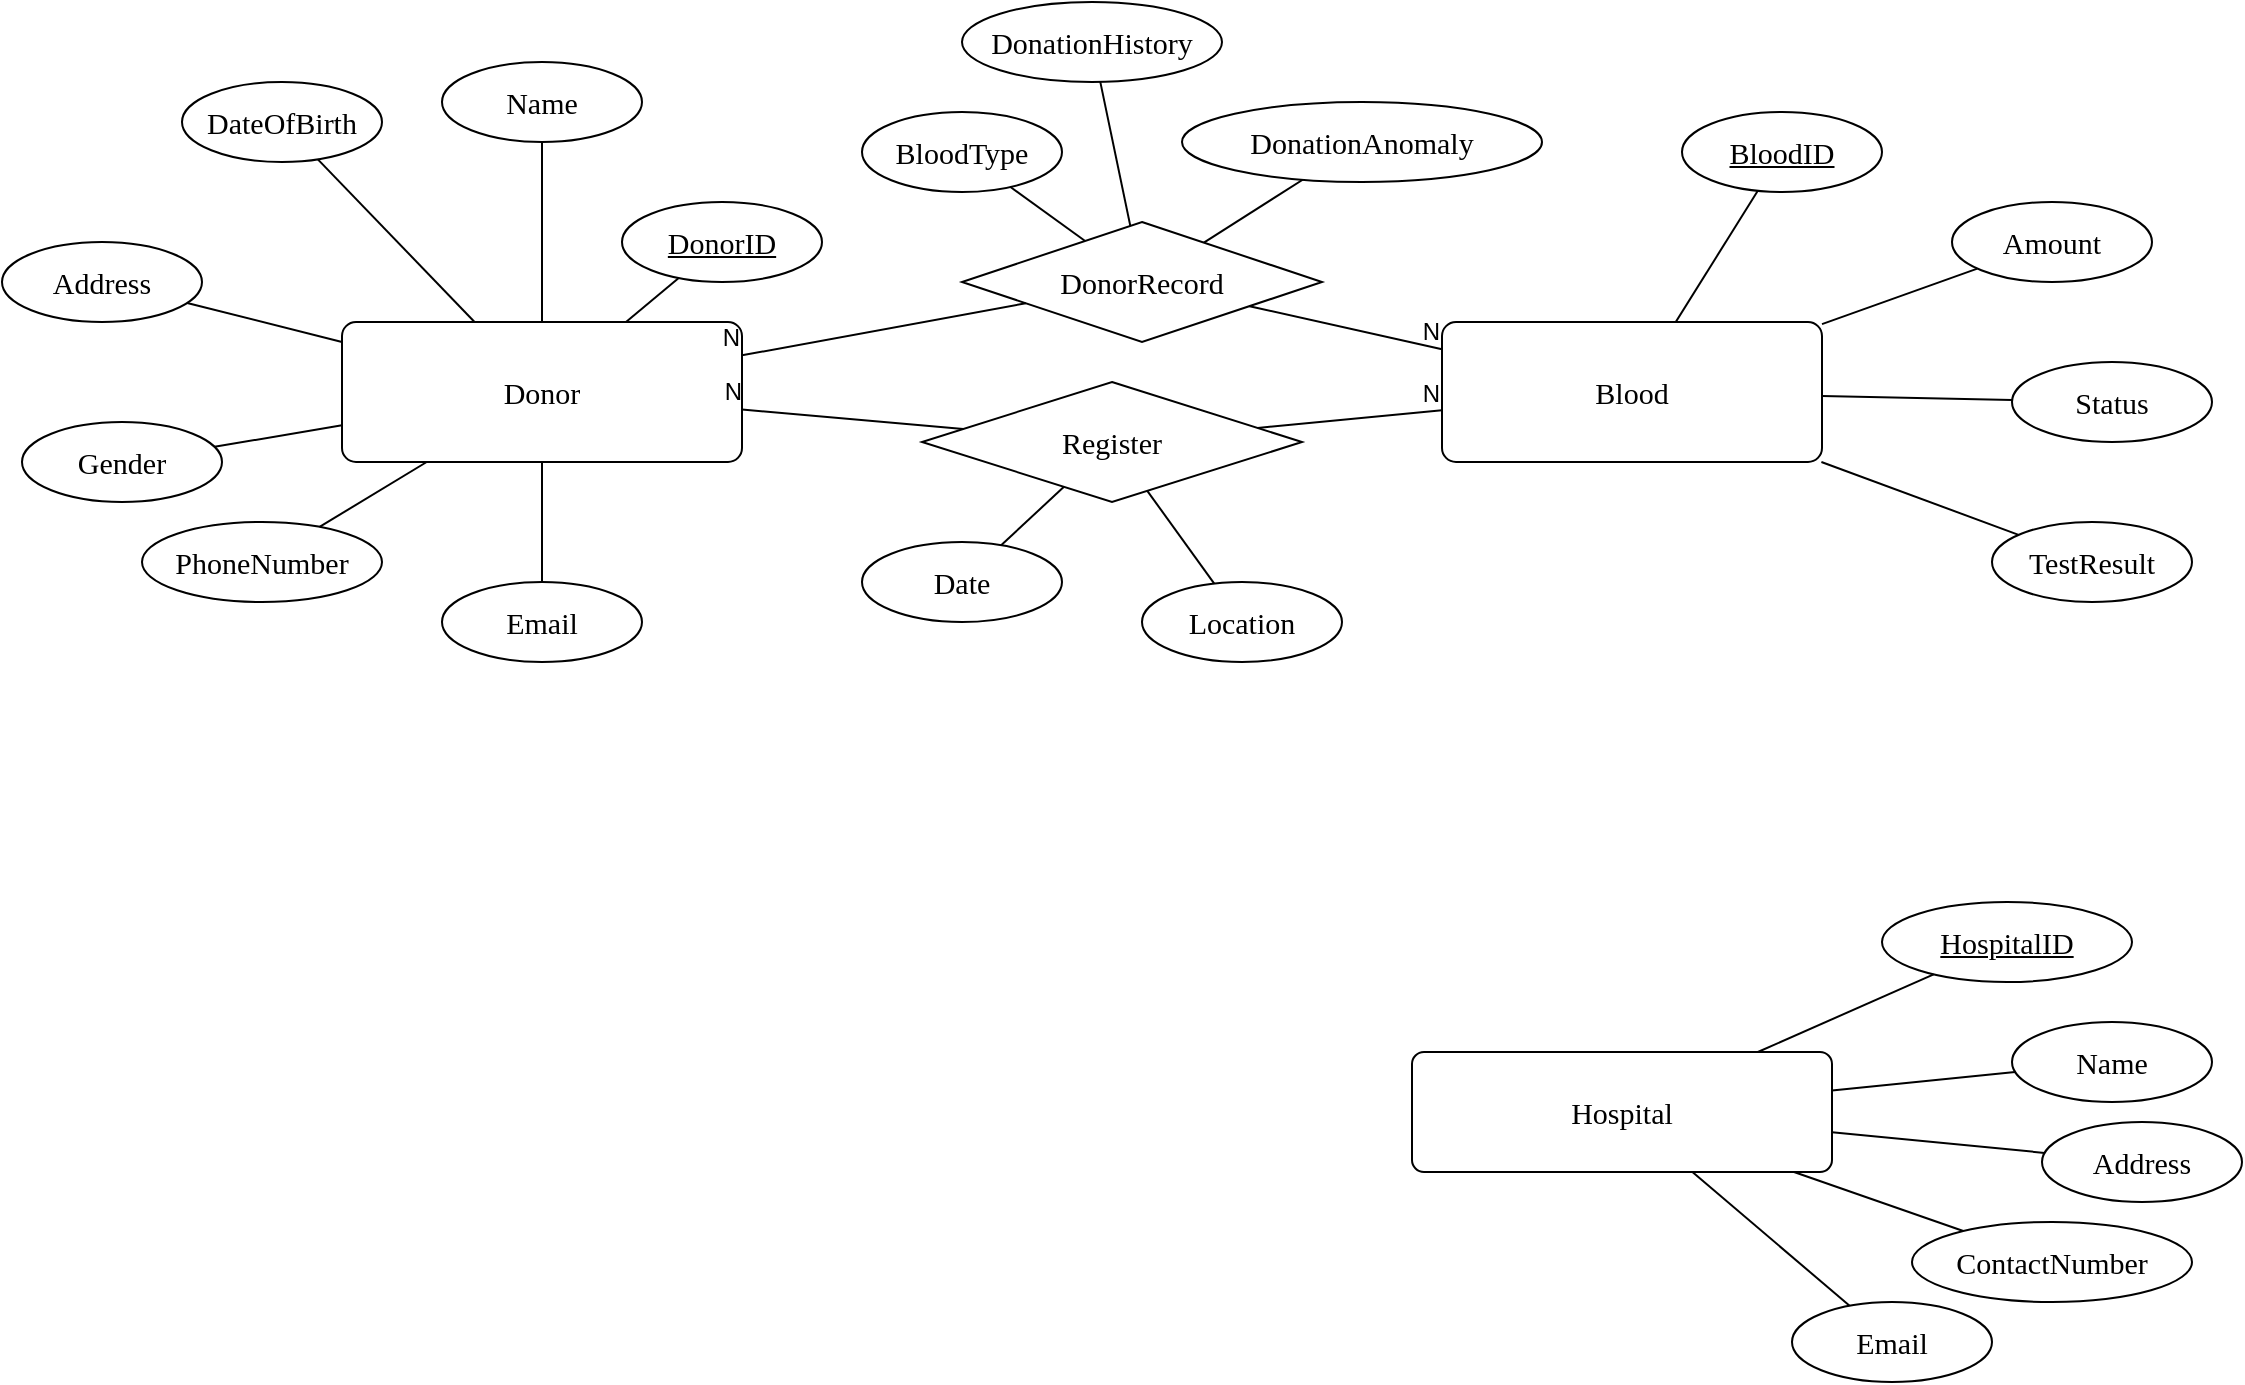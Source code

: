 <mxfile version="12.9.3" type="device"><diagram id="C5RBs43oDa-KdzZeNtuy" name="Page-1"><mxGraphModel dx="1038" dy="607" grid="1" gridSize="10" guides="1" tooltips="1" connect="1" arrows="0" fold="1" page="1" pageScale="1" pageWidth="1169" pageHeight="827" math="1" shadow="0"><root><mxCell id="WIyWlLk6GJQsqaUBKTNV-0"/><mxCell id="WIyWlLk6GJQsqaUBKTNV-1" parent="WIyWlLk6GJQsqaUBKTNV-0"/><mxCell id="fFw1zdmlNLc8npI4kloV-0" value="Donor" style="rounded=1;arcSize=10;whiteSpace=wrap;html=1;align=center;fontSize=15;flipH=0;flipV=0;fontFamily=Comic Sans MS;" parent="WIyWlLk6GJQsqaUBKTNV-1" vertex="1"><mxGeometry x="200" y="170" width="200" height="70" as="geometry"/></mxCell><mxCell id="fFw1zdmlNLc8npI4kloV-2" value="Name" style="ellipse;whiteSpace=wrap;html=1;align=center;fontSize=15;fontFamily=Comic Sans MS;" parent="WIyWlLk6GJQsqaUBKTNV-1" vertex="1"><mxGeometry x="250" y="40" width="100" height="40" as="geometry"/></mxCell><mxCell id="fFw1zdmlNLc8npI4kloV-3" value="DateOfBirth" style="ellipse;whiteSpace=wrap;html=1;align=center;fontSize=15;fontFamily=Comic Sans MS;" parent="WIyWlLk6GJQsqaUBKTNV-1" vertex="1"><mxGeometry x="120" y="50" width="100" height="40" as="geometry"/></mxCell><mxCell id="fFw1zdmlNLc8npI4kloV-4" value="Address" style="ellipse;whiteSpace=wrap;html=1;align=center;fontSize=15;fontFamily=Comic Sans MS;" parent="WIyWlLk6GJQsqaUBKTNV-1" vertex="1"><mxGeometry x="30" y="130" width="100" height="40" as="geometry"/></mxCell><mxCell id="fFw1zdmlNLc8npI4kloV-5" value="Gender" style="ellipse;whiteSpace=wrap;html=1;align=center;fontSize=15;fontFamily=Comic Sans MS;" parent="WIyWlLk6GJQsqaUBKTNV-1" vertex="1"><mxGeometry x="40" y="220" width="100" height="40" as="geometry"/></mxCell><mxCell id="fFw1zdmlNLc8npI4kloV-6" value="DonorID" style="ellipse;whiteSpace=wrap;html=1;align=center;fontStyle=4;fontSize=15;fontFamily=Comic Sans MS;" parent="WIyWlLk6GJQsqaUBKTNV-1" vertex="1"><mxGeometry x="340" y="110" width="100" height="40" as="geometry"/></mxCell><mxCell id="fFw1zdmlNLc8npI4kloV-8" value="BloodType" style="ellipse;whiteSpace=wrap;html=1;align=center;fontSize=15;fontFamily=Comic Sans MS;" parent="WIyWlLk6GJQsqaUBKTNV-1" vertex="1"><mxGeometry x="460" y="65" width="100" height="40" as="geometry"/></mxCell><mxCell id="fFw1zdmlNLc8npI4kloV-9" value="PhoneNumber" style="ellipse;whiteSpace=wrap;html=1;align=center;fontSize=15;fontFamily=Comic Sans MS;" parent="WIyWlLk6GJQsqaUBKTNV-1" vertex="1"><mxGeometry x="100" y="270" width="120" height="40" as="geometry"/></mxCell><mxCell id="fFw1zdmlNLc8npI4kloV-10" value="Email" style="ellipse;whiteSpace=wrap;html=1;align=center;fontSize=15;fontFamily=Comic Sans MS;" parent="WIyWlLk6GJQsqaUBKTNV-1" vertex="1"><mxGeometry x="250" y="300" width="100" height="40" as="geometry"/></mxCell><mxCell id="fFw1zdmlNLc8npI4kloV-11" value="TestResult" style="ellipse;whiteSpace=wrap;html=1;align=center;fontSize=15;fontFamily=Comic Sans MS;" parent="WIyWlLk6GJQsqaUBKTNV-1" vertex="1"><mxGeometry x="1025" y="270" width="100" height="40" as="geometry"/></mxCell><mxCell id="fFw1zdmlNLc8npI4kloV-12" value="DonationHistory" style="ellipse;whiteSpace=wrap;html=1;align=center;fontSize=15;fontFamily=Comic Sans MS;" parent="WIyWlLk6GJQsqaUBKTNV-1" vertex="1"><mxGeometry x="510" y="10" width="130" height="40" as="geometry"/></mxCell><mxCell id="fFw1zdmlNLc8npI4kloV-16" value="DonationAnomaly" style="ellipse;whiteSpace=wrap;html=1;align=center;fontSize=15;fontFamily=Comic Sans MS;" parent="WIyWlLk6GJQsqaUBKTNV-1" vertex="1"><mxGeometry x="620" y="60" width="180" height="40" as="geometry"/></mxCell><mxCell id="fFw1zdmlNLc8npI4kloV-18" value="" style="endArrow=none;html=1;rounded=0;fontSize=15;fontFamily=Comic Sans MS;" parent="WIyWlLk6GJQsqaUBKTNV-1" source="fFw1zdmlNLc8npI4kloV-6" target="fFw1zdmlNLc8npI4kloV-0" edge="1"><mxGeometry relative="1" as="geometry"><mxPoint x="10" y="410" as="sourcePoint"/><mxPoint x="170" y="410" as="targetPoint"/></mxGeometry></mxCell><mxCell id="fFw1zdmlNLc8npI4kloV-19" value="" style="endArrow=none;html=1;rounded=0;fontSize=15;fontFamily=Comic Sans MS;" parent="WIyWlLk6GJQsqaUBKTNV-1" source="fFw1zdmlNLc8npI4kloV-2" target="fFw1zdmlNLc8npI4kloV-0" edge="1"><mxGeometry relative="1" as="geometry"><mxPoint x="10" y="430" as="sourcePoint"/><mxPoint x="170" y="430" as="targetPoint"/></mxGeometry></mxCell><mxCell id="fFw1zdmlNLc8npI4kloV-20" value="" style="endArrow=none;html=1;rounded=0;fontSize=15;fontFamily=Comic Sans MS;" parent="WIyWlLk6GJQsqaUBKTNV-1" source="fFw1zdmlNLc8npI4kloV-3" target="fFw1zdmlNLc8npI4kloV-0" edge="1"><mxGeometry relative="1" as="geometry"><mxPoint x="10" y="450" as="sourcePoint"/><mxPoint x="170" y="450" as="targetPoint"/></mxGeometry></mxCell><mxCell id="fFw1zdmlNLc8npI4kloV-21" value="" style="endArrow=none;html=1;rounded=0;fontSize=15;fontFamily=Comic Sans MS;" parent="WIyWlLk6GJQsqaUBKTNV-1" source="fFw1zdmlNLc8npI4kloV-4" target="fFw1zdmlNLc8npI4kloV-0" edge="1"><mxGeometry relative="1" as="geometry"><mxPoint x="10" y="470" as="sourcePoint"/><mxPoint x="170" y="470" as="targetPoint"/></mxGeometry></mxCell><mxCell id="fFw1zdmlNLc8npI4kloV-22" value="" style="endArrow=none;html=1;rounded=0;fontSize=15;fontFamily=Comic Sans MS;" parent="WIyWlLk6GJQsqaUBKTNV-1" source="fFw1zdmlNLc8npI4kloV-5" target="fFw1zdmlNLc8npI4kloV-0" edge="1"><mxGeometry relative="1" as="geometry"><mxPoint x="10" y="490" as="sourcePoint"/><mxPoint x="170" y="490" as="targetPoint"/></mxGeometry></mxCell><mxCell id="fFw1zdmlNLc8npI4kloV-23" value="" style="endArrow=none;html=1;rounded=0;fontSize=15;fontFamily=Comic Sans MS;" parent="WIyWlLk6GJQsqaUBKTNV-1" source="fFw1zdmlNLc8npI4kloV-9" target="fFw1zdmlNLc8npI4kloV-0" edge="1"><mxGeometry relative="1" as="geometry"><mxPoint x="10" y="510" as="sourcePoint"/><mxPoint x="170" y="510" as="targetPoint"/></mxGeometry></mxCell><mxCell id="fFw1zdmlNLc8npI4kloV-24" value="" style="endArrow=none;html=1;rounded=0;fontSize=15;fontFamily=Comic Sans MS;" parent="WIyWlLk6GJQsqaUBKTNV-1" source="fFw1zdmlNLc8npI4kloV-10" target="fFw1zdmlNLc8npI4kloV-0" edge="1"><mxGeometry relative="1" as="geometry"><mxPoint x="10" y="530" as="sourcePoint"/><mxPoint x="170" y="530" as="targetPoint"/></mxGeometry></mxCell><mxCell id="fFw1zdmlNLc8npI4kloV-26" value="Blood" style="rounded=1;arcSize=10;whiteSpace=wrap;html=1;align=center;fontSize=15;fontFamily=Comic Sans MS;" parent="WIyWlLk6GJQsqaUBKTNV-1" vertex="1"><mxGeometry x="750" y="170" width="190" height="70" as="geometry"/></mxCell><mxCell id="l38bxYxmAljZGU0vrjV7-1" value="" style="endArrow=none;html=1;rounded=0;fontSize=15;fontFamily=Comic Sans MS;" parent="WIyWlLk6GJQsqaUBKTNV-1" source="ohIYReyY8sLveDTdQAw9-8" target="fFw1zdmlNLc8npI4kloV-8" edge="1"><mxGeometry relative="1" as="geometry"><mxPoint x="500" y="310" as="sourcePoint"/><mxPoint x="660" y="310" as="targetPoint"/></mxGeometry></mxCell><mxCell id="l38bxYxmAljZGU0vrjV7-5" value="BloodID" style="ellipse;whiteSpace=wrap;html=1;align=center;fontStyle=4;fontSize=15;fontFamily=Comic Sans MS;" parent="WIyWlLk6GJQsqaUBKTNV-1" vertex="1"><mxGeometry x="870" y="65" width="100" height="40" as="geometry"/></mxCell><mxCell id="l38bxYxmAljZGU0vrjV7-9" value="Status" style="ellipse;whiteSpace=wrap;html=1;align=center;fontSize=15;fontFamily=Comic Sans MS;" parent="WIyWlLk6GJQsqaUBKTNV-1" vertex="1"><mxGeometry x="1035" y="190" width="100" height="40" as="geometry"/></mxCell><mxCell id="l38bxYxmAljZGU0vrjV7-11" value="Amount" style="ellipse;whiteSpace=wrap;html=1;align=center;fontSize=15;fontFamily=Comic Sans MS;" parent="WIyWlLk6GJQsqaUBKTNV-1" vertex="1"><mxGeometry x="1005" y="110" width="100" height="40" as="geometry"/></mxCell><mxCell id="l38bxYxmAljZGU0vrjV7-14" value="" style="endArrow=none;html=1;rounded=0;fontSize=15;fontFamily=Comic Sans MS;" parent="WIyWlLk6GJQsqaUBKTNV-1" source="ohIYReyY8sLveDTdQAw9-8" target="fFw1zdmlNLc8npI4kloV-16" edge="1"><mxGeometry relative="1" as="geometry"><mxPoint x="500" y="310" as="sourcePoint"/><mxPoint x="660" y="310" as="targetPoint"/></mxGeometry></mxCell><mxCell id="l38bxYxmAljZGU0vrjV7-15" value="" style="endArrow=none;html=1;rounded=0;fontSize=15;fontFamily=Comic Sans MS;" parent="WIyWlLk6GJQsqaUBKTNV-1" source="fFw1zdmlNLc8npI4kloV-12" target="ohIYReyY8sLveDTdQAw9-8" edge="1"><mxGeometry relative="1" as="geometry"><mxPoint x="500" y="310" as="sourcePoint"/><mxPoint x="660" y="310" as="targetPoint"/></mxGeometry></mxCell><mxCell id="f4HLYgn9fKpf2APl_lBv-1" value="" style="endArrow=none;html=1;rounded=0;fontFamily=Comic Sans MS;" parent="WIyWlLk6GJQsqaUBKTNV-1" source="fFw1zdmlNLc8npI4kloV-11" target="fFw1zdmlNLc8npI4kloV-26" edge="1"><mxGeometry relative="1" as="geometry"><mxPoint x="510" y="240" as="sourcePoint"/><mxPoint x="670" y="240" as="targetPoint"/></mxGeometry></mxCell><mxCell id="f4HLYgn9fKpf2APl_lBv-2" value="" style="endArrow=none;html=1;rounded=0;fontFamily=Comic Sans MS;" parent="WIyWlLk6GJQsqaUBKTNV-1" source="l38bxYxmAljZGU0vrjV7-9" target="fFw1zdmlNLc8npI4kloV-26" edge="1"><mxGeometry relative="1" as="geometry"><mxPoint x="510" y="240" as="sourcePoint"/><mxPoint x="670" y="240" as="targetPoint"/></mxGeometry></mxCell><mxCell id="f4HLYgn9fKpf2APl_lBv-3" value="" style="endArrow=none;html=1;rounded=0;fontFamily=Comic Sans MS;" parent="WIyWlLk6GJQsqaUBKTNV-1" source="l38bxYxmAljZGU0vrjV7-11" target="fFw1zdmlNLc8npI4kloV-26" edge="1"><mxGeometry relative="1" as="geometry"><mxPoint x="510" y="240" as="sourcePoint"/><mxPoint x="670" y="240" as="targetPoint"/></mxGeometry></mxCell><mxCell id="f4HLYgn9fKpf2APl_lBv-4" value="" style="endArrow=none;html=1;rounded=0;fontFamily=Comic Sans MS;" parent="WIyWlLk6GJQsqaUBKTNV-1" source="l38bxYxmAljZGU0vrjV7-5" target="fFw1zdmlNLc8npI4kloV-26" edge="1"><mxGeometry relative="1" as="geometry"><mxPoint x="510" y="240" as="sourcePoint"/><mxPoint x="670" y="240" as="targetPoint"/></mxGeometry></mxCell><mxCell id="f4HLYgn9fKpf2APl_lBv-12" value="Hospital" style="rounded=1;arcSize=10;whiteSpace=wrap;html=1;align=center;fontSize=15;fontFamily=Comic Sans MS;" parent="WIyWlLk6GJQsqaUBKTNV-1" vertex="1"><mxGeometry x="735" y="535" width="210" height="60" as="geometry"/></mxCell><mxCell id="f4HLYgn9fKpf2APl_lBv-13" value="HospitalID" style="ellipse;whiteSpace=wrap;html=1;align=center;fontStyle=4;fontSize=15;fontFamily=Comic Sans MS;" parent="WIyWlLk6GJQsqaUBKTNV-1" vertex="1"><mxGeometry x="970" y="460" width="125" height="40" as="geometry"/></mxCell><mxCell id="f4HLYgn9fKpf2APl_lBv-14" value="ContactNumber" style="ellipse;whiteSpace=wrap;html=1;align=center;fontFamily=Comic Sans MS;fontSize=15;" parent="WIyWlLk6GJQsqaUBKTNV-1" vertex="1"><mxGeometry x="985" y="620" width="140" height="40" as="geometry"/></mxCell><mxCell id="f4HLYgn9fKpf2APl_lBv-15" value="Address" style="ellipse;whiteSpace=wrap;html=1;align=center;fontFamily=Comic Sans MS;fontSize=15;" parent="WIyWlLk6GJQsqaUBKTNV-1" vertex="1"><mxGeometry x="1050" y="570" width="100" height="40" as="geometry"/></mxCell><mxCell id="f4HLYgn9fKpf2APl_lBv-16" value="Name" style="ellipse;whiteSpace=wrap;html=1;align=center;fontFamily=Comic Sans MS;fontSize=15;" parent="WIyWlLk6GJQsqaUBKTNV-1" vertex="1"><mxGeometry x="1035" y="520" width="100" height="40" as="geometry"/></mxCell><mxCell id="f4HLYgn9fKpf2APl_lBv-19" value="Email" style="ellipse;whiteSpace=wrap;html=1;align=center;fontFamily=Comic Sans MS;fontSize=15;" parent="WIyWlLk6GJQsqaUBKTNV-1" vertex="1"><mxGeometry x="925" y="660" width="100" height="40" as="geometry"/></mxCell><mxCell id="f4HLYgn9fKpf2APl_lBv-20" value="" style="endArrow=none;html=1;rounded=0;fontFamily=Comic Sans MS;fontSize=15;" parent="WIyWlLk6GJQsqaUBKTNV-1" source="f4HLYgn9fKpf2APl_lBv-12" target="f4HLYgn9fKpf2APl_lBv-14" edge="1"><mxGeometry relative="1" as="geometry"><mxPoint x="1110" y="560" as="sourcePoint"/><mxPoint x="1270" y="560" as="targetPoint"/></mxGeometry></mxCell><mxCell id="f4HLYgn9fKpf2APl_lBv-21" value="" style="endArrow=none;html=1;rounded=0;fontFamily=Comic Sans MS;fontSize=15;" parent="WIyWlLk6GJQsqaUBKTNV-1" source="f4HLYgn9fKpf2APl_lBv-19" target="f4HLYgn9fKpf2APl_lBv-12" edge="1"><mxGeometry relative="1" as="geometry"><mxPoint x="1110" y="560" as="sourcePoint"/><mxPoint x="1270" y="560" as="targetPoint"/></mxGeometry></mxCell><mxCell id="f4HLYgn9fKpf2APl_lBv-22" value="" style="endArrow=none;html=1;rounded=0;fontFamily=Comic Sans MS;fontSize=15;" parent="WIyWlLk6GJQsqaUBKTNV-1" source="f4HLYgn9fKpf2APl_lBv-15" target="f4HLYgn9fKpf2APl_lBv-12" edge="1"><mxGeometry relative="1" as="geometry"><mxPoint x="1110" y="560" as="sourcePoint"/><mxPoint x="1270" y="560" as="targetPoint"/></mxGeometry></mxCell><mxCell id="f4HLYgn9fKpf2APl_lBv-23" value="" style="endArrow=none;html=1;rounded=0;fontFamily=Comic Sans MS;fontSize=15;" parent="WIyWlLk6GJQsqaUBKTNV-1" source="f4HLYgn9fKpf2APl_lBv-12" target="f4HLYgn9fKpf2APl_lBv-16" edge="1"><mxGeometry relative="1" as="geometry"><mxPoint x="1110" y="560" as="sourcePoint"/><mxPoint x="1270" y="560" as="targetPoint"/></mxGeometry></mxCell><mxCell id="f4HLYgn9fKpf2APl_lBv-24" value="" style="endArrow=none;html=1;rounded=0;fontFamily=Comic Sans MS;fontSize=15;" parent="WIyWlLk6GJQsqaUBKTNV-1" source="f4HLYgn9fKpf2APl_lBv-13" target="f4HLYgn9fKpf2APl_lBv-12" edge="1"><mxGeometry relative="1" as="geometry"><mxPoint x="1110" y="560" as="sourcePoint"/><mxPoint x="1270" y="560" as="targetPoint"/></mxGeometry></mxCell><mxCell id="f4HLYgn9fKpf2APl_lBv-25" value="Register" style="shape=rhombus;perimeter=rhombusPerimeter;whiteSpace=wrap;html=1;align=center;fontFamily=Comic Sans MS;fontSize=15;" parent="WIyWlLk6GJQsqaUBKTNV-1" vertex="1"><mxGeometry x="490" y="200" width="190" height="60" as="geometry"/></mxCell><mxCell id="f4HLYgn9fKpf2APl_lBv-26" value="" style="endArrow=none;html=1;rounded=0;fontFamily=Comic Sans MS;fontSize=15;" parent="WIyWlLk6GJQsqaUBKTNV-1" source="f4HLYgn9fKpf2APl_lBv-25" target="fFw1zdmlNLc8npI4kloV-0" edge="1"><mxGeometry relative="1" as="geometry"><mxPoint x="570" y="230" as="sourcePoint"/><mxPoint x="730" y="230" as="targetPoint"/></mxGeometry></mxCell><mxCell id="f4HLYgn9fKpf2APl_lBv-27" value="N" style="resizable=0;html=1;align=right;verticalAlign=bottom;" parent="f4HLYgn9fKpf2APl_lBv-26" connectable="0" vertex="1"><mxGeometry x="1" relative="1" as="geometry"/></mxCell><mxCell id="f4HLYgn9fKpf2APl_lBv-28" value="" style="endArrow=none;html=1;rounded=0;fontFamily=Comic Sans MS;fontSize=15;" parent="WIyWlLk6GJQsqaUBKTNV-1" source="f4HLYgn9fKpf2APl_lBv-25" target="fFw1zdmlNLc8npI4kloV-26" edge="1"><mxGeometry relative="1" as="geometry"><mxPoint x="570" y="230" as="sourcePoint"/><mxPoint x="730" y="230" as="targetPoint"/></mxGeometry></mxCell><mxCell id="f4HLYgn9fKpf2APl_lBv-29" value="N" style="resizable=0;html=1;align=right;verticalAlign=bottom;" parent="f4HLYgn9fKpf2APl_lBv-28" connectable="0" vertex="1"><mxGeometry x="1" relative="1" as="geometry"/></mxCell><mxCell id="f4HLYgn9fKpf2APl_lBv-30" value="Date" style="ellipse;whiteSpace=wrap;html=1;align=center;fontFamily=Comic Sans MS;fontSize=15;" parent="WIyWlLk6GJQsqaUBKTNV-1" vertex="1"><mxGeometry x="460" y="280" width="100" height="40" as="geometry"/></mxCell><mxCell id="f4HLYgn9fKpf2APl_lBv-31" value="Location" style="ellipse;whiteSpace=wrap;html=1;align=center;fontFamily=Comic Sans MS;fontSize=15;" parent="WIyWlLk6GJQsqaUBKTNV-1" vertex="1"><mxGeometry x="600" y="300" width="100" height="40" as="geometry"/></mxCell><mxCell id="f4HLYgn9fKpf2APl_lBv-32" value="" style="endArrow=none;html=1;rounded=0;fontFamily=Comic Sans MS;fontSize=15;" parent="WIyWlLk6GJQsqaUBKTNV-1" source="f4HLYgn9fKpf2APl_lBv-25" target="f4HLYgn9fKpf2APl_lBv-31" edge="1"><mxGeometry relative="1" as="geometry"><mxPoint x="600" y="25" as="sourcePoint"/><mxPoint x="760" y="25" as="targetPoint"/></mxGeometry></mxCell><mxCell id="f4HLYgn9fKpf2APl_lBv-33" value="" style="endArrow=none;html=1;rounded=0;fontFamily=Comic Sans MS;fontSize=15;" parent="WIyWlLk6GJQsqaUBKTNV-1" source="f4HLYgn9fKpf2APl_lBv-30" target="f4HLYgn9fKpf2APl_lBv-25" edge="1"><mxGeometry relative="1" as="geometry"><mxPoint x="600" y="25" as="sourcePoint"/><mxPoint x="760" y="25" as="targetPoint"/></mxGeometry></mxCell><mxCell id="ohIYReyY8sLveDTdQAw9-8" value="DonorRecord" style="shape=rhombus;perimeter=rhombusPerimeter;whiteSpace=wrap;html=1;align=center;fontFamily=Comic Sans MS;fontSize=15;" vertex="1" parent="WIyWlLk6GJQsqaUBKTNV-1"><mxGeometry x="510" y="120" width="180" height="60" as="geometry"/></mxCell><mxCell id="ohIYReyY8sLveDTdQAw9-9" style="edgeStyle=orthogonalEdgeStyle;rounded=0;orthogonalLoop=1;jettySize=auto;html=1;exitX=0.5;exitY=1;exitDx=0;exitDy=0;fontFamily=Comic Sans MS;fontSize=15;" edge="1" parent="WIyWlLk6GJQsqaUBKTNV-1" source="fFw1zdmlNLc8npI4kloV-16" target="fFw1zdmlNLc8npI4kloV-16"><mxGeometry relative="1" as="geometry"/></mxCell><mxCell id="ohIYReyY8sLveDTdQAw9-12" value="" style="endArrow=none;html=1;rounded=0;fontFamily=Comic Sans MS;fontSize=15;" edge="1" parent="WIyWlLk6GJQsqaUBKTNV-1" source="ohIYReyY8sLveDTdQAw9-8" target="fFw1zdmlNLc8npI4kloV-0"><mxGeometry relative="1" as="geometry"><mxPoint x="520" y="340" as="sourcePoint"/><mxPoint x="680" y="340" as="targetPoint"/></mxGeometry></mxCell><mxCell id="ohIYReyY8sLveDTdQAw9-13" value="N" style="resizable=0;html=1;align=right;verticalAlign=bottom;" connectable="0" vertex="1" parent="ohIYReyY8sLveDTdQAw9-12"><mxGeometry x="1" relative="1" as="geometry"/></mxCell><mxCell id="ohIYReyY8sLveDTdQAw9-14" value="" style="endArrow=none;html=1;rounded=0;fontFamily=Comic Sans MS;fontSize=15;" edge="1" parent="WIyWlLk6GJQsqaUBKTNV-1" source="ohIYReyY8sLveDTdQAw9-8" target="fFw1zdmlNLc8npI4kloV-26"><mxGeometry relative="1" as="geometry"><mxPoint x="520" y="340" as="sourcePoint"/><mxPoint x="680" y="340" as="targetPoint"/></mxGeometry></mxCell><mxCell id="ohIYReyY8sLveDTdQAw9-15" value="N" style="resizable=0;html=1;align=right;verticalAlign=bottom;" connectable="0" vertex="1" parent="ohIYReyY8sLveDTdQAw9-14"><mxGeometry x="1" relative="1" as="geometry"/></mxCell></root></mxGraphModel></diagram></mxfile>